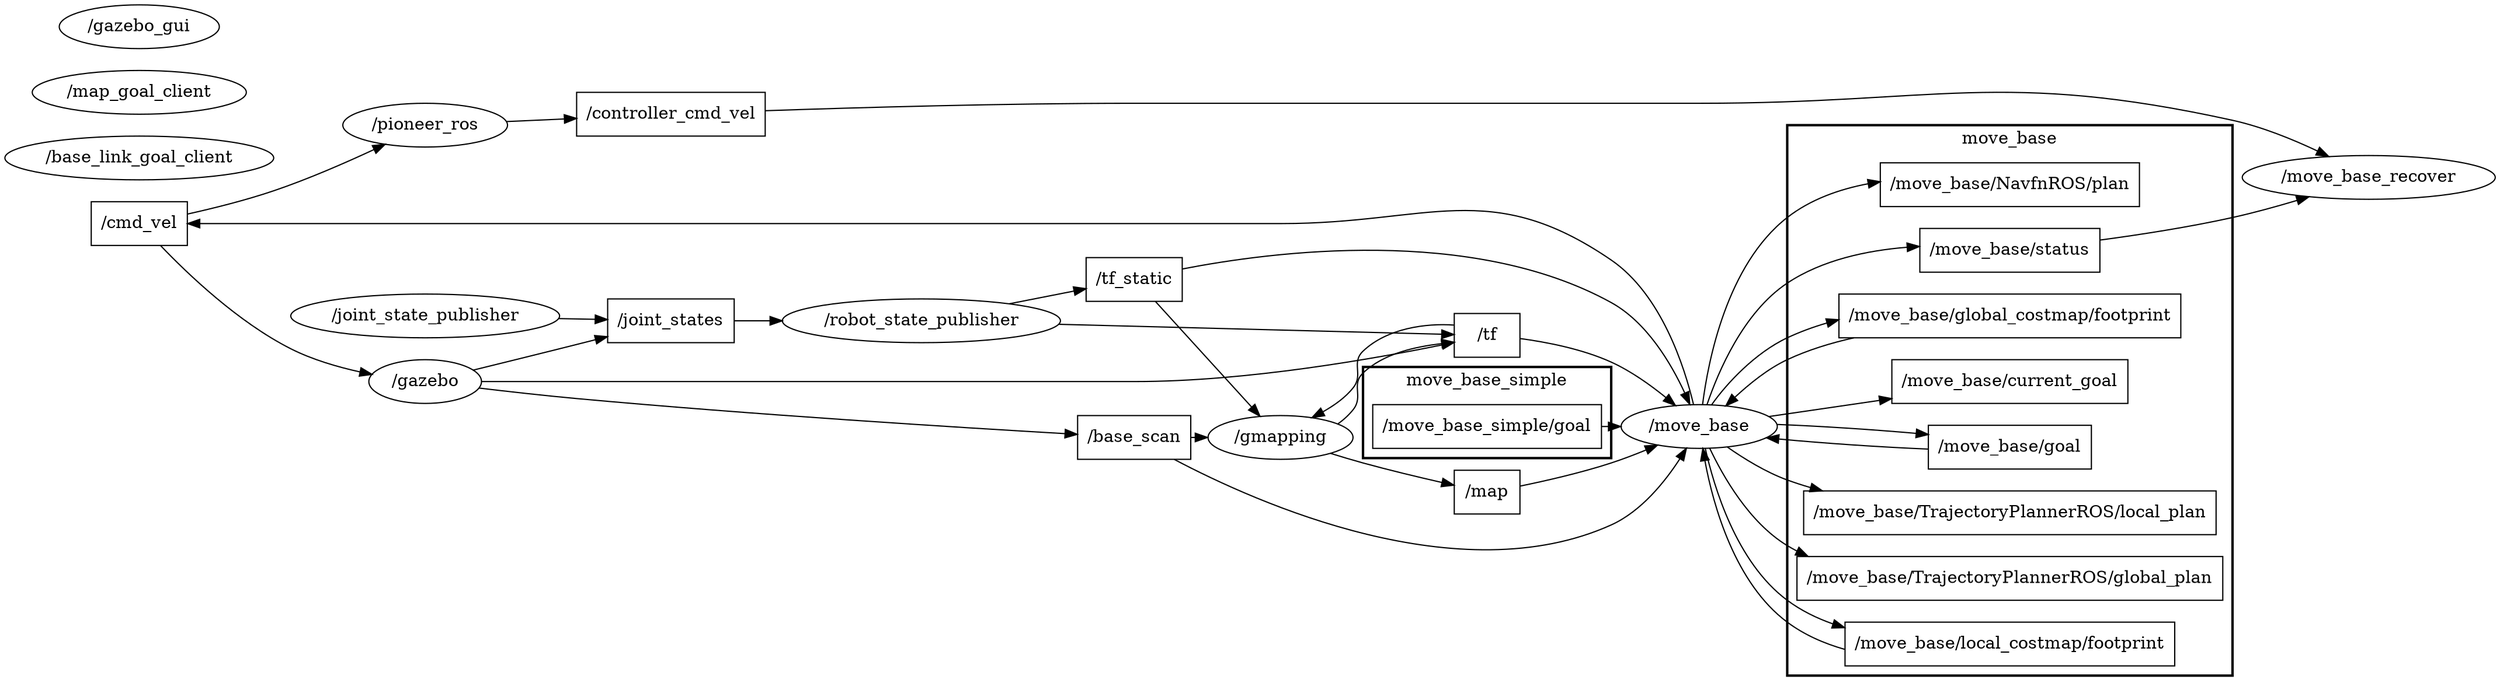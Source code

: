 digraph graphname {
	graph [bb="0,0,1669.7,487.51",
		compound=True,
		rank=same,
		rankdir=LR,
		ranksep=0.2
	];
	node [label="\N"];
	subgraph cluster_move_base {
		graph [bb="1201,8,1494,461",
			compound=True,
			label=move_base,
			lheight=0.21,
			lp="1347.5,449.5",
			lwidth=0.86,
			rank=same,
			rankdir=LR,
			ranksep=0.2,
			style=bold
		];
		t___move_base__NavfnROS__plan		 [URL=topic_3A__move_base__NavfnROS__plan,
			height=0.5,
			label="/move_base/NavfnROS/plan",
			pos="1347.5,412",
			shape=box,
			tooltip="topic:/move_base/NavfnROS/plan",
			width=2.4028];
		t___move_base__status		 [URL=topic_3A__move_base__status,
			height=0.5,
			label="/move_base/status",
			pos="1347.5,358",
			shape=box,
			tooltip="topic:/move_base/status",
			width=1.6111];
		t___move_base__global_costmap__footprint		 [URL=topic_3A__move_base__global_costmap__footprint,
			height=0.5,
			label="/move_base/global_costmap/footprint",
			pos="1347.5,304",
			shape=box,
			tooltip="topic:/move_base/global_costmap/footprint",
			width=3.0972];
		t___move_base__current_goal		 [URL=topic_3A__move_base__current_goal,
			height=0.5,
			label="/move_base/current_goal",
			pos="1347.5,250",
			shape=box,
			tooltip="topic:/move_base/current_goal",
			width=2.1389];
		t___move_base__goal		 [URL=topic_3A__move_base__goal,
			height=0.5,
			label="/move_base/goal",
			pos="1347.5,196",
			shape=box,
			tooltip="topic:/move_base/goal",
			width=1.5139];
		t___move_base__TrajectoryPlannerROS__local_plan		 [URL=topic_3A__move_base__TrajectoryPlannerROS__local_plan,
			height=0.5,
			label="/move_base/TrajectoryPlannerROS/local_plan",
			pos="1347.5,142",
			shape=box,
			tooltip="topic:/move_base/TrajectoryPlannerROS/local_plan",
			width=3.7361];
		t___move_base__TrajectoryPlannerROS__global_plan		 [URL=topic_3A__move_base__TrajectoryPlannerROS__global_plan,
			height=0.5,
			label="/move_base/TrajectoryPlannerROS/global_plan",
			pos="1347.5,88",
			shape=box,
			tooltip="topic:/move_base/TrajectoryPlannerROS/global_plan",
			width=3.8472];
		t___move_base__local_costmap__footprint		 [URL=topic_3A__move_base__local_costmap__footprint,
			height=0.5,
			label="/move_base/local_costmap/footprint",
			pos="1347.5,34",
			shape=box,
			tooltip="topic:/move_base/local_costmap/footprint",
			width=2.9861];
	}
	subgraph cluster_move_base_simple {
		graph [bb="910.44,130,1078.4,205",
			compound=True,
			label=move_base_simple,
			lheight=0.21,
			lp="994.44,193.5",
			lwidth=1.47,
			rank=same,
			rankdir=LR,
			ranksep=0.2,
			style=bold
		];
		t___move_base_simple__goal		 [URL=topic_3A__move_base_simple__goal,
			height=0.5,
			label="/move_base_simple/goal",
			pos="994.44,156",
			shape=box,
			tooltip="topic:/move_base_simple/goal",
			width=2.1111];
	}
	n___move_base_recover	 [URL=__move_base_recover,
		height=0.5,
		label="/move_base_recover",
		pos="1585.9,418",
		shape=ellipse,
		tooltip="/move_base_recover",
		width=2.329];
	t___move_base__status -> n___move_base_recover	 [penwidth=1,
		pos="e,1545.5,402.1 1405.7,366.36 1432.7,370.89 1465.3,377.17 1494,385 1507.8,388.76 1522.5,393.68 1536,398.57"];
	n___move_base	 [URL=__move_base,
		height=0.5,
		label="/move_base",
		pos="1139.7,223",
		shape=ellipse,
		tooltip="/move_base",
		width=1.4804];
	t___move_base__global_costmap__footprint -> n___move_base	 [penwidth=1,
		pos="e,1162.3,239.43 1254.4,285.97 1236.1,281.79 1217.5,276.1 1201,268 1189.8,262.49 1179.1,254.28 1169.9,246.31"];
	t___move_base__goal -> n___move_base	 [penwidth=1,
		pos="e,1182.4,211.99 1292.8,197.04 1261.8,200.09 1223.1,205.2 1192.4,210.27"];
	t___move_base__local_costmap__footprint -> n___move_base	 [penwidth=1,
		pos="e,1141.5,204.78 1239.8,31.598 1225.7,36.012 1212.2,42.577 1201,52 1158.7,87.565 1146.1,155.81 1142.3,194.65"];
	t___tf_static	 [URL=topic_3A__tf_static,
		height=0.5,
		label="/tf_static",
		pos="753.45,215",
		shape=box,
		tooltip="topic:/tf_static",
		width=0.88889];
	n___gmapping	 [URL=__gmapping,
		height=0.5,
		label="/gmapping",
		pos="853.7,345",
		shape=ellipse,
		tooltip="/gmapping",
		width=1.354];
	t___tf_static -> n___gmapping	 [penwidth=1,
		pos="e,839.47,327.49 768.11,233.08 785.07,255.52 814.1,293.93 833.35,319.4"];
	t___tf_static -> n___move_base	 [penwidth=1,
		pos="e,1086.2,221.91 785.57,215.65 848.7,216.96 992.84,219.96 1076.2,221.7"];
	t___cmd_vel	 [URL=topic_3A__cmd_vel,
		height=0.5,
		label="/cmd_vel",
		pos="90.342,301",
		shape=box,
		tooltip="topic:/cmd_vel",
		width=0.94444];
	n___pioneer_ros	 [URL=__pioneer_ros,
		height=0.5,
		label="/pioneer_ros",
		pos="281.78,395",
		shape=ellipse,
		tooltip="/pioneer_ros",
		width=1.5165];
	t___cmd_vel -> n___pioneer_ros	 [penwidth=1,
		pos="e,260.01,378.41 124.46,308.5 141.68,313.02 162.81,319.55 180.68,328 206.21,340.07 232.65,358.04 251.94,372.34"];
	n___gazebo	 [URL=__gazebo,
		height=0.5,
		label="/gazebo",
		pos="281.78,301",
		shape=ellipse,
		tooltip="/gazebo",
		width=1.0652];
	t___cmd_vel -> n___gazebo	 [penwidth=1,
		pos="e,243.13,301 124.77,301 154.81,301 199.24,301 233.02,301"];
	t___joint_states	 [URL=topic_3A__joint_states,
		height=0.5,
		label="/joint_states",
		pos="446.37,249",
		shape=box,
		tooltip="topic:/joint_states",
		width=1.1389];
	n___robot_state_publisher	 [URL=__robot_state_publisher,
		height=0.5,
		label="/robot_state_publisher",
		pos="612.91,249",
		shape=ellipse,
		tooltip="/robot_state_publisher",
		width=2.4734];
	t___joint_states -> n___robot_state_publisher	 [penwidth=1,
		pos="e,523.67,249 487.62,249 495.64,249 504.39,249 513.4,249"];
	t___tf	 [URL=topic_3A__tf,
		height=0.5,
		label="/tf",
		pos="994.44,291",
		shape=box,
		tooltip="topic:/tf",
		width=0.75];
	t___tf -> n___gmapping	 [penwidth=1,
		pos="e,893.38,334.33 967.32,306.23 950.81,312.48 929.14,319.47 910.44,327 907.91,328.02 905.34,329.1 902.75,330.22"];
	t___tf -> n___move_base	 [penwidth=1,
		pos="e,1108.1,237.52 1021.7,278.53 1043.4,268.26 1074.4,253.54 1099,241.84"];
	t___move_base_simple__goal -> n___move_base	 [penwidth=1,
		pos="e,1107.6,208.46 1034.2,174.13 1054.1,183.43 1078.3,194.75 1098.4,204.15"];
	t___base_scan	 [URL=topic_3A__base_scan,
		height=0.5,
		label="/base_scan",
		pos="753.45,345",
		shape=box,
		tooltip="topic:/base_scan",
		width=1.0417];
	t___base_scan -> n___gmapping	 [penwidth=1,
		pos="e,804.74,345 791.04,345 792.15,345 793.28,345 794.42,345"];
	t___base_scan -> n___move_base	 [penwidth=1,
		pos="e,1137.6,241.18 782.57,363.14 789.61,366.79 797.33,370.09 804.95,372 922.86,401.54 977.65,439.94 1078.4,372 1118.5,345 1132,286.39 1136.5,251.26"];
	t___map	 [URL=topic_3A__map,
		height=0.5,
		label="/map",
		pos="994.44,345",
		shape=box,
		tooltip="topic:/map",
		width=0.75];
	t___map -> n___move_base	 [penwidth=1,
		pos="e,1131.8,241.07 1021.6,341.25 1039.1,337.66 1061.9,330.82 1078.4,318 1101.2,300.35 1117.7,271.52 1127.7,250.24"];
	t___controller_cmd_vel	 [URL=topic_3A__controller_cmd_vel,
		height=0.5,
		label="/controller_cmd_vel",
		pos="446.37,435",
		shape=box,
		tooltip="topic:/controller_cmd_vel",
		width=1.7639];
	t___controller_cmd_vel -> n___move_base_recover	 [penwidth=1,
		pos="e,1559.1,435.23 510.09,449.41 571.5,462.24 667.9,479 752.45,479 752.45,479 752.45,479 1140.7,479 1297.9,479 1342.1,505.18 1494,465 1513.7,459.79 1534,449.81 1550.4,440.38"];
	n___base_link_goal_client	 [URL=__base_link_goal_client,
		height=0.5,
		label="/base_link_goal_client",
		pos="90.342,355",
		shape=ellipse,
		tooltip="/base_link_goal_client",
		width=2.5095];
	n___robot_state_publisher -> t___tf_static	 [penwidth=1,
		pos="e,721.19,222.67 670.26,235.17 683.97,231.81 698.39,228.27 711.25,225.11"];
	n___robot_state_publisher -> t___tf	 [penwidth=1,
		pos="e,967.21,288.1 691.63,257.6 772.65,266.57 896.11,280.23 956.95,286.96"];
	n___gmapping -> t___tf	 [penwidth=1,
		pos="e,967.32,290.76 872,328.1 882.87,321.31 897.28,314.3 910.44,309 925.63,302.88 942.79,297.12 957.54,293.18"];
	n___gmapping -> t___map	 [penwidth=1,
		pos="e,967.06,345 902.45,345 920.19,345 940.04,345 956.66,345"];
	n___map_goal_client	 [URL=__map_goal_client,
		height=0.5,
		label="/map_goal_client",
		pos="90.342,409",
		shape=ellipse,
		tooltip="/map_goal_client",
		width=2.004];
	n___gazebo_gui	 [URL=__gazebo_gui,
		height=0.5,
		label="/gazebo_gui",
		pos="90.342,463",
		shape=ellipse,
		tooltip="/gazebo_gui",
		width=1.4985];
	n___pioneer_ros -> t___controller_cmd_vel	 [penwidth=1,
		pos="e,382.73,419.59 325.92,405.61 340.33,409.16 356.82,413.22 372.84,417.16"];
	n___move_base -> t___move_base__NavfnROS__plan	 [penwidth=1,
		pos="e,1260.9,410.76 1141.9,241.1 1145,274.96 1156.8,347.83 1201,385 1215.2,396.91 1232.9,404.26 1251.1,408.66"];
	n___move_base -> t___move_base__status	 [penwidth=1,
		pos="e,1289.2,358.55 1145.6,241.18 1153.2,265.69 1170.2,308.84 1201,331 1223.5,347.14 1252.9,354.48 1279.3,357.56"];
	n___move_base -> t___move_base__global_costmap__footprint	 [penwidth=1,
		pos="e,1236,299.1 1149.9,240.79 1160.7,255.82 1180,275.65 1201,286 1209.1,289.95 1217.6,293.33 1226.4,296.19"];
	n___move_base -> t___move_base__current_goal	 [penwidth=1,
		pos="e,1270.5,240.03 1189.8,229.43 1210.9,232.2 1236.2,235.53 1260.3,238.69"];
	n___move_base -> t___move_base__goal	 [penwidth=1,
		pos="e,1292.7,209.07 1193.2,222.09 1220.5,219.43 1254,215.13 1282.8,210.66"];
	n___move_base -> t___move_base__TrajectoryPlannerROS__local_plan	 [penwidth=1,
		pos="e,1222.7,160.02 1155.3,205.65 1166.5,193.46 1183.1,177.8 1201,169 1204.9,167.09 1208.9,165.31 1213,163.66"];
	n___move_base -> t___move_base__TrajectoryPlannerROS__global_plan	 [penwidth=1,
		pos="e,1215.6,106.18 1145.6,204.82 1153.2,180.31 1170.2,137.16 1201,115 1202.9,113.66 1204.8,112.38 1206.8,111.16"];
	n___move_base -> t___move_base__local_costmap__footprint	 [penwidth=1,
		pos="e,1239.8,49.4 1142.5,204.79 1146.4,172.2 1159.2,105.14 1201,70 1209.7,62.712 1219.7,57.134 1230.3,52.846"];
	n___move_base -> t___cmd_vel	 [penwidth=1,
		pos="e,109.4,282.69 1133.2,205.01 1125.2,182.23 1108,143.83 1078.4,126 993.09,74.485 954.39,110 854.7,110 445.37,110 445.37,110 445.37,110 307.58,110 171.9,223.45 116.92,275.48"];
	n___joint_state_publisher	 [URL=__joint_state_publisher,
		height=0.5,
		label="/joint_state_publisher",
		pos="281.78,247",
		shape=ellipse,
		tooltip="/joint_state_publisher",
		width=2.4192];
	n___joint_state_publisher -> t___joint_states	 [penwidth=1,
		pos="e,405.08,248.5 368.83,248.06 377.72,248.17 386.54,248.28 394.85,248.38"];
	n___gazebo -> t___joint_states	 [penwidth=1,
		pos="e,405.3,262.19 314.29,291.22 330.6,286.13 350.82,279.78 368.87,274 377.57,271.22 386.81,268.22 395.75,265.31"];
	n___gazebo -> t___tf	 [penwidth=1,
		pos="e,967.28,292.45 320.29,300.62 381.39,300.04 506.2,299 611.91,299 611.91,299 611.91,299 754.45,299 826.28,299 910.19,295.35 957.03,292.98"];
	n___gazebo -> t___base_scan	 [penwidth=1,
		pos="e,715.69,342.22 318.88,305.62 337.9,307.98 361.63,310.81 382.87,313 498.65,324.95 635.14,335.97 705.41,341.43"];
}
